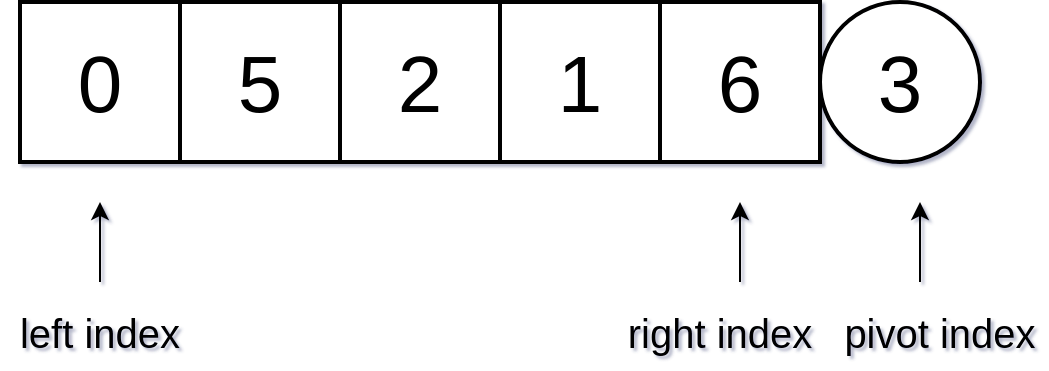 <mxfile version="21.2.8" type="device">
  <diagram name="Page-1" id="-rDg5QQmsPyUOmkQ-tvM">
    <mxGraphModel dx="1221" dy="725" grid="1" gridSize="10" guides="1" tooltips="1" connect="1" arrows="1" fold="1" page="0" pageScale="1" pageWidth="827" pageHeight="1169" background="none" math="0" shadow="1">
      <root>
        <mxCell id="0" />
        <mxCell id="1" parent="0" />
        <mxCell id="SQr2vhlfjh-zUIq2BoOA-1" value="&lt;font style=&quot;font-size: 40px;&quot;&gt;0&lt;/font&gt;" style="whiteSpace=wrap;html=1;aspect=fixed;strokeWidth=2;" vertex="1" parent="1">
          <mxGeometry x="160" y="40" width="80" height="80" as="geometry" />
        </mxCell>
        <mxCell id="SQr2vhlfjh-zUIq2BoOA-2" value="&lt;font style=&quot;font-size: 40px;&quot;&gt;5&lt;/font&gt;" style="whiteSpace=wrap;html=1;aspect=fixed;strokeWidth=2;" vertex="1" parent="1">
          <mxGeometry x="240" y="40" width="80" height="80" as="geometry" />
        </mxCell>
        <mxCell id="SQr2vhlfjh-zUIq2BoOA-3" value="&lt;font style=&quot;font-size: 40px;&quot;&gt;2&lt;/font&gt;" style="whiteSpace=wrap;html=1;aspect=fixed;strokeWidth=2;" vertex="1" parent="1">
          <mxGeometry x="320" y="40" width="80" height="80" as="geometry" />
        </mxCell>
        <mxCell id="SQr2vhlfjh-zUIq2BoOA-4" value="&lt;font style=&quot;font-size: 40px;&quot;&gt;1&lt;/font&gt;" style="whiteSpace=wrap;html=1;aspect=fixed;strokeWidth=2;" vertex="1" parent="1">
          <mxGeometry x="400" y="40" width="80" height="80" as="geometry" />
        </mxCell>
        <mxCell id="SQr2vhlfjh-zUIq2BoOA-5" value="&lt;font style=&quot;font-size: 40px;&quot;&gt;6&lt;/font&gt;" style="whiteSpace=wrap;html=1;aspect=fixed;strokeWidth=2;" vertex="1" parent="1">
          <mxGeometry x="480" y="40" width="80" height="80" as="geometry" />
        </mxCell>
        <mxCell id="SQr2vhlfjh-zUIq2BoOA-6" value="&lt;font style=&quot;font-size: 40px;&quot;&gt;3&lt;/font&gt;" style="ellipse;whiteSpace=wrap;html=1;strokeWidth=2;" vertex="1" parent="1">
          <mxGeometry x="560" y="40" width="80" height="80" as="geometry" />
        </mxCell>
        <mxCell id="SQr2vhlfjh-zUIq2BoOA-7" value="" style="endArrow=classic;html=1;rounded=0;" edge="1" parent="1">
          <mxGeometry width="50" height="50" relative="1" as="geometry">
            <mxPoint x="200" y="180" as="sourcePoint" />
            <mxPoint x="200" y="140" as="targetPoint" />
          </mxGeometry>
        </mxCell>
        <mxCell id="SQr2vhlfjh-zUIq2BoOA-8" value="&lt;font style=&quot;font-size: 20px;&quot;&gt;left index&lt;/font&gt;" style="text;html=1;strokeColor=none;fillColor=none;align=center;verticalAlign=middle;whiteSpace=wrap;rounded=0;" vertex="1" parent="1">
          <mxGeometry x="150" y="190" width="100" height="30" as="geometry" />
        </mxCell>
        <mxCell id="SQr2vhlfjh-zUIq2BoOA-11" value="" style="endArrow=classic;html=1;rounded=0;" edge="1" parent="1">
          <mxGeometry width="50" height="50" relative="1" as="geometry">
            <mxPoint x="520" y="180" as="sourcePoint" />
            <mxPoint x="520" y="140" as="targetPoint" />
          </mxGeometry>
        </mxCell>
        <mxCell id="SQr2vhlfjh-zUIq2BoOA-12" value="&lt;font style=&quot;font-size: 20px;&quot;&gt;right index&lt;/font&gt;" style="text;html=1;strokeColor=none;fillColor=none;align=center;verticalAlign=middle;whiteSpace=wrap;rounded=0;" vertex="1" parent="1">
          <mxGeometry x="460" y="190" width="100" height="30" as="geometry" />
        </mxCell>
        <mxCell id="SQr2vhlfjh-zUIq2BoOA-13" value="" style="endArrow=classic;html=1;rounded=0;" edge="1" parent="1">
          <mxGeometry width="50" height="50" relative="1" as="geometry">
            <mxPoint x="610" y="180" as="sourcePoint" />
            <mxPoint x="610" y="140" as="targetPoint" />
          </mxGeometry>
        </mxCell>
        <mxCell id="SQr2vhlfjh-zUIq2BoOA-14" value="&lt;font style=&quot;font-size: 20px;&quot;&gt;pivot index&lt;/font&gt;" style="text;html=1;strokeColor=none;fillColor=none;align=center;verticalAlign=middle;whiteSpace=wrap;rounded=0;" vertex="1" parent="1">
          <mxGeometry x="570" y="190" width="100" height="30" as="geometry" />
        </mxCell>
      </root>
    </mxGraphModel>
  </diagram>
</mxfile>
